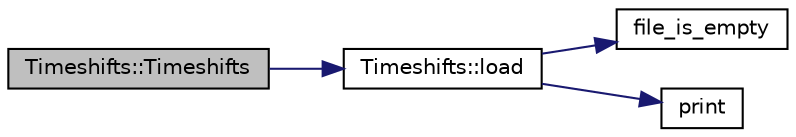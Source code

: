 digraph "Timeshifts::Timeshifts"
{
 // LATEX_PDF_SIZE
  edge [fontname="Helvetica",fontsize="10",labelfontname="Helvetica",labelfontsize="10"];
  node [fontname="Helvetica",fontsize="10",shape=record];
  rankdir="LR";
  Node1 [label="Timeshifts::Timeshifts",height=0.2,width=0.4,color="black", fillcolor="grey75", style="filled", fontcolor="black",tooltip="For faster to root conversion only : Timeshifts::load() loads the timeshifts from a ...."];
  Node1 -> Node2 [color="midnightblue",fontsize="10",style="solid",fontname="Helvetica"];
  Node2 [label="Timeshifts::load",height=0.2,width=0.4,color="black", fillcolor="white", style="filled",URL="$class_timeshifts.html#a28163efe8d487669cf50d5f6e1060d71",tooltip="Use this method to load timeshifts from a .dT file."];
  Node2 -> Node3 [color="midnightblue",fontsize="10",style="solid",fontname="Helvetica"];
  Node3 [label="file_is_empty",height=0.2,width=0.4,color="black", fillcolor="white", style="filled",URL="$files__functions_8hpp.html#afd584978228fac5fae283c12837378dd",tooltip=" "];
  Node2 -> Node4 [color="midnightblue",fontsize="10",style="solid",fontname="Helvetica"];
  Node4 [label="print",height=0.2,width=0.4,color="black", fillcolor="white", style="filled",URL="$utils_8hpp.html#a66ca7a7876bba06ed99b2fa6945cd2b0",tooltip=" "];
}
